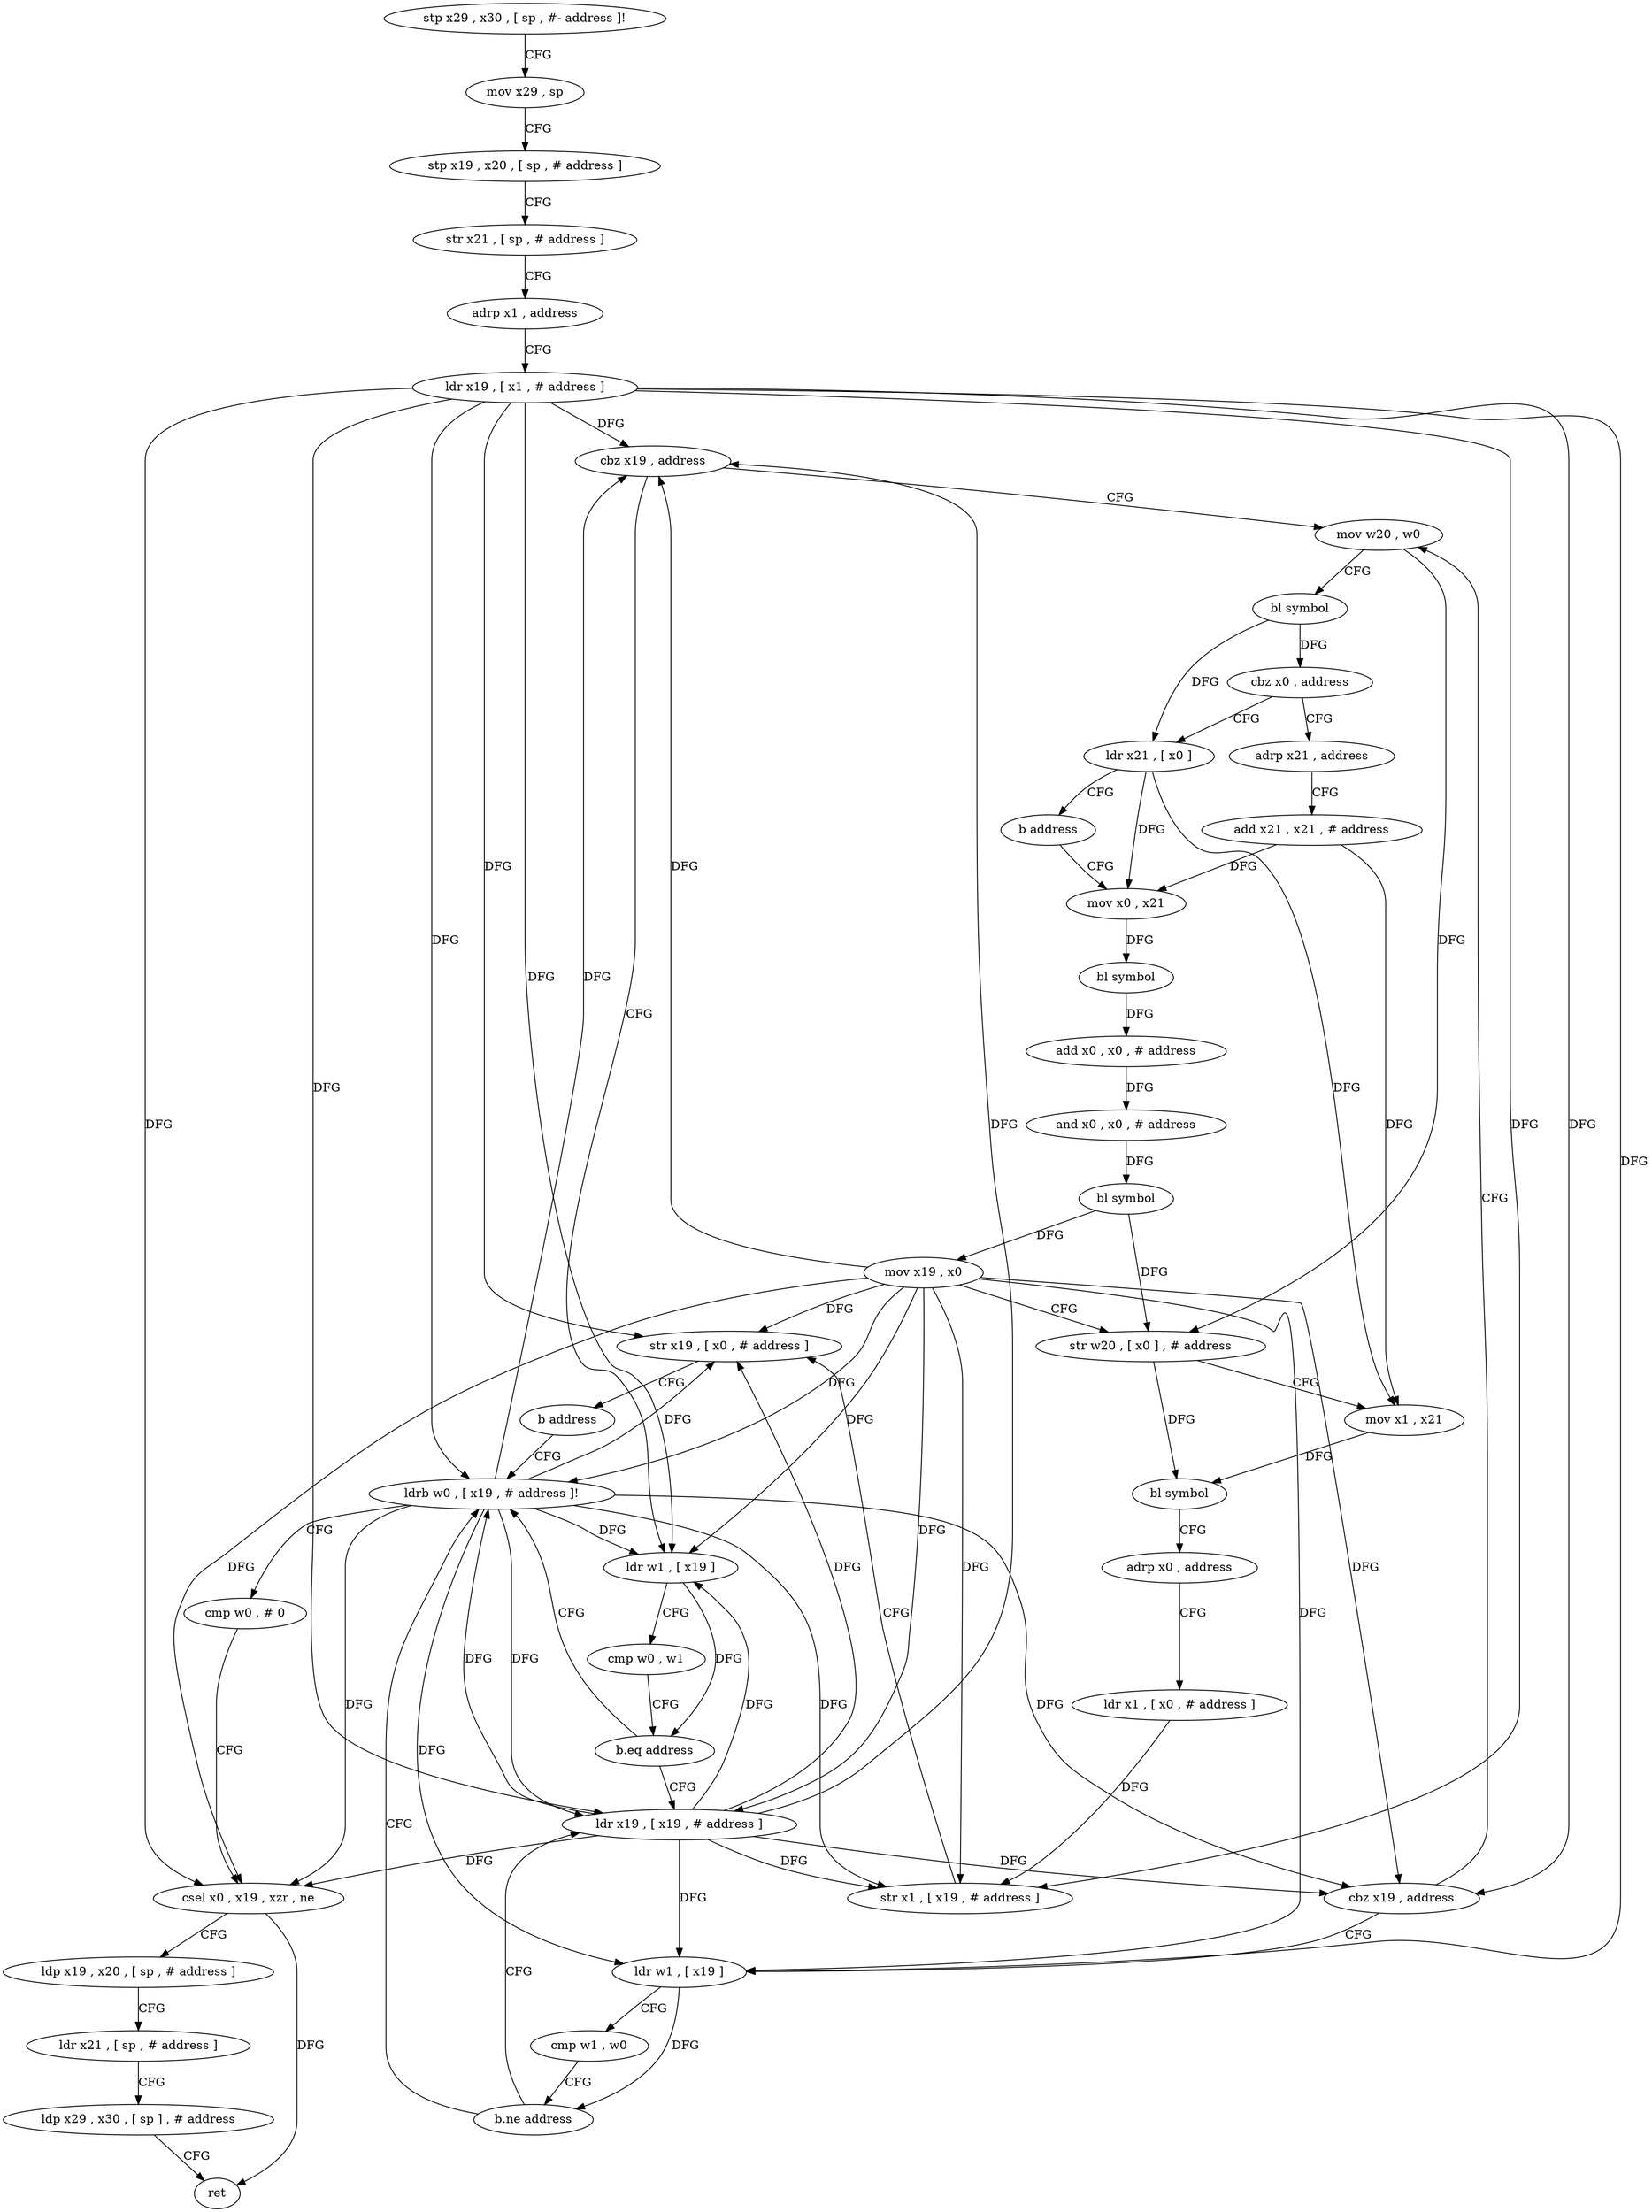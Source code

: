 digraph "func" {
"4286804" [label = "stp x29 , x30 , [ sp , #- address ]!" ]
"4286808" [label = "mov x29 , sp" ]
"4286812" [label = "stp x19 , x20 , [ sp , # address ]" ]
"4286816" [label = "str x21 , [ sp , # address ]" ]
"4286820" [label = "adrp x1 , address" ]
"4286824" [label = "ldr x19 , [ x1 , # address ]" ]
"4286828" [label = "cbz x19 , address" ]
"4286892" [label = "mov w20 , w0" ]
"4286832" [label = "ldr w1 , [ x19 ]" ]
"4286896" [label = "bl symbol" ]
"4286900" [label = "cbz x0 , address" ]
"4286912" [label = "adrp x21 , address" ]
"4286904" [label = "ldr x21 , [ x0 ]" ]
"4286836" [label = "cmp w0 , w1" ]
"4286840" [label = "b.eq address" ]
"4286864" [label = "ldrb w0 , [ x19 , # address ]!" ]
"4286844" [label = "ldr x19 , [ x19 , # address ]" ]
"4286916" [label = "add x21 , x21 , # address" ]
"4286920" [label = "mov x0 , x21" ]
"4286908" [label = "b address" ]
"4286868" [label = "cmp w0 , # 0" ]
"4286872" [label = "csel x0 , x19 , xzr , ne" ]
"4286876" [label = "ldp x19 , x20 , [ sp , # address ]" ]
"4286880" [label = "ldr x21 , [ sp , # address ]" ]
"4286884" [label = "ldp x29 , x30 , [ sp ] , # address" ]
"4286888" [label = "ret" ]
"4286848" [label = "cbz x19 , address" ]
"4286852" [label = "ldr w1 , [ x19 ]" ]
"4286924" [label = "bl symbol" ]
"4286928" [label = "add x0 , x0 , # address" ]
"4286932" [label = "and x0 , x0 , # address" ]
"4286936" [label = "bl symbol" ]
"4286940" [label = "mov x19 , x0" ]
"4286944" [label = "str w20 , [ x0 ] , # address" ]
"4286948" [label = "mov x1 , x21" ]
"4286952" [label = "bl symbol" ]
"4286956" [label = "adrp x0 , address" ]
"4286960" [label = "ldr x1 , [ x0 , # address ]" ]
"4286964" [label = "str x1 , [ x19 , # address ]" ]
"4286968" [label = "str x19 , [ x0 , # address ]" ]
"4286972" [label = "b address" ]
"4286856" [label = "cmp w1 , w0" ]
"4286860" [label = "b.ne address" ]
"4286804" -> "4286808" [ label = "CFG" ]
"4286808" -> "4286812" [ label = "CFG" ]
"4286812" -> "4286816" [ label = "CFG" ]
"4286816" -> "4286820" [ label = "CFG" ]
"4286820" -> "4286824" [ label = "CFG" ]
"4286824" -> "4286828" [ label = "DFG" ]
"4286824" -> "4286832" [ label = "DFG" ]
"4286824" -> "4286864" [ label = "DFG" ]
"4286824" -> "4286844" [ label = "DFG" ]
"4286824" -> "4286848" [ label = "DFG" ]
"4286824" -> "4286964" [ label = "DFG" ]
"4286824" -> "4286968" [ label = "DFG" ]
"4286824" -> "4286872" [ label = "DFG" ]
"4286824" -> "4286852" [ label = "DFG" ]
"4286828" -> "4286892" [ label = "CFG" ]
"4286828" -> "4286832" [ label = "CFG" ]
"4286892" -> "4286896" [ label = "CFG" ]
"4286892" -> "4286944" [ label = "DFG" ]
"4286832" -> "4286836" [ label = "CFG" ]
"4286832" -> "4286840" [ label = "DFG" ]
"4286896" -> "4286900" [ label = "DFG" ]
"4286896" -> "4286904" [ label = "DFG" ]
"4286900" -> "4286912" [ label = "CFG" ]
"4286900" -> "4286904" [ label = "CFG" ]
"4286912" -> "4286916" [ label = "CFG" ]
"4286904" -> "4286908" [ label = "CFG" ]
"4286904" -> "4286920" [ label = "DFG" ]
"4286904" -> "4286948" [ label = "DFG" ]
"4286836" -> "4286840" [ label = "CFG" ]
"4286840" -> "4286864" [ label = "CFG" ]
"4286840" -> "4286844" [ label = "CFG" ]
"4286864" -> "4286868" [ label = "CFG" ]
"4286864" -> "4286828" [ label = "DFG" ]
"4286864" -> "4286832" [ label = "DFG" ]
"4286864" -> "4286844" [ label = "DFG" ]
"4286864" -> "4286848" [ label = "DFG" ]
"4286864" -> "4286964" [ label = "DFG" ]
"4286864" -> "4286968" [ label = "DFG" ]
"4286864" -> "4286872" [ label = "DFG" ]
"4286864" -> "4286852" [ label = "DFG" ]
"4286844" -> "4286848" [ label = "DFG" ]
"4286844" -> "4286828" [ label = "DFG" ]
"4286844" -> "4286832" [ label = "DFG" ]
"4286844" -> "4286864" [ label = "DFG" ]
"4286844" -> "4286964" [ label = "DFG" ]
"4286844" -> "4286968" [ label = "DFG" ]
"4286844" -> "4286872" [ label = "DFG" ]
"4286844" -> "4286852" [ label = "DFG" ]
"4286916" -> "4286920" [ label = "DFG" ]
"4286916" -> "4286948" [ label = "DFG" ]
"4286920" -> "4286924" [ label = "DFG" ]
"4286908" -> "4286920" [ label = "CFG" ]
"4286868" -> "4286872" [ label = "CFG" ]
"4286872" -> "4286876" [ label = "CFG" ]
"4286872" -> "4286888" [ label = "DFG" ]
"4286876" -> "4286880" [ label = "CFG" ]
"4286880" -> "4286884" [ label = "CFG" ]
"4286884" -> "4286888" [ label = "CFG" ]
"4286848" -> "4286892" [ label = "CFG" ]
"4286848" -> "4286852" [ label = "CFG" ]
"4286852" -> "4286856" [ label = "CFG" ]
"4286852" -> "4286860" [ label = "DFG" ]
"4286924" -> "4286928" [ label = "DFG" ]
"4286928" -> "4286932" [ label = "DFG" ]
"4286932" -> "4286936" [ label = "DFG" ]
"4286936" -> "4286940" [ label = "DFG" ]
"4286936" -> "4286944" [ label = "DFG" ]
"4286940" -> "4286944" [ label = "CFG" ]
"4286940" -> "4286828" [ label = "DFG" ]
"4286940" -> "4286832" [ label = "DFG" ]
"4286940" -> "4286864" [ label = "DFG" ]
"4286940" -> "4286844" [ label = "DFG" ]
"4286940" -> "4286848" [ label = "DFG" ]
"4286940" -> "4286964" [ label = "DFG" ]
"4286940" -> "4286968" [ label = "DFG" ]
"4286940" -> "4286872" [ label = "DFG" ]
"4286940" -> "4286852" [ label = "DFG" ]
"4286944" -> "4286948" [ label = "CFG" ]
"4286944" -> "4286952" [ label = "DFG" ]
"4286948" -> "4286952" [ label = "DFG" ]
"4286952" -> "4286956" [ label = "CFG" ]
"4286956" -> "4286960" [ label = "CFG" ]
"4286960" -> "4286964" [ label = "DFG" ]
"4286964" -> "4286968" [ label = "CFG" ]
"4286968" -> "4286972" [ label = "CFG" ]
"4286972" -> "4286864" [ label = "CFG" ]
"4286856" -> "4286860" [ label = "CFG" ]
"4286860" -> "4286844" [ label = "CFG" ]
"4286860" -> "4286864" [ label = "CFG" ]
}
